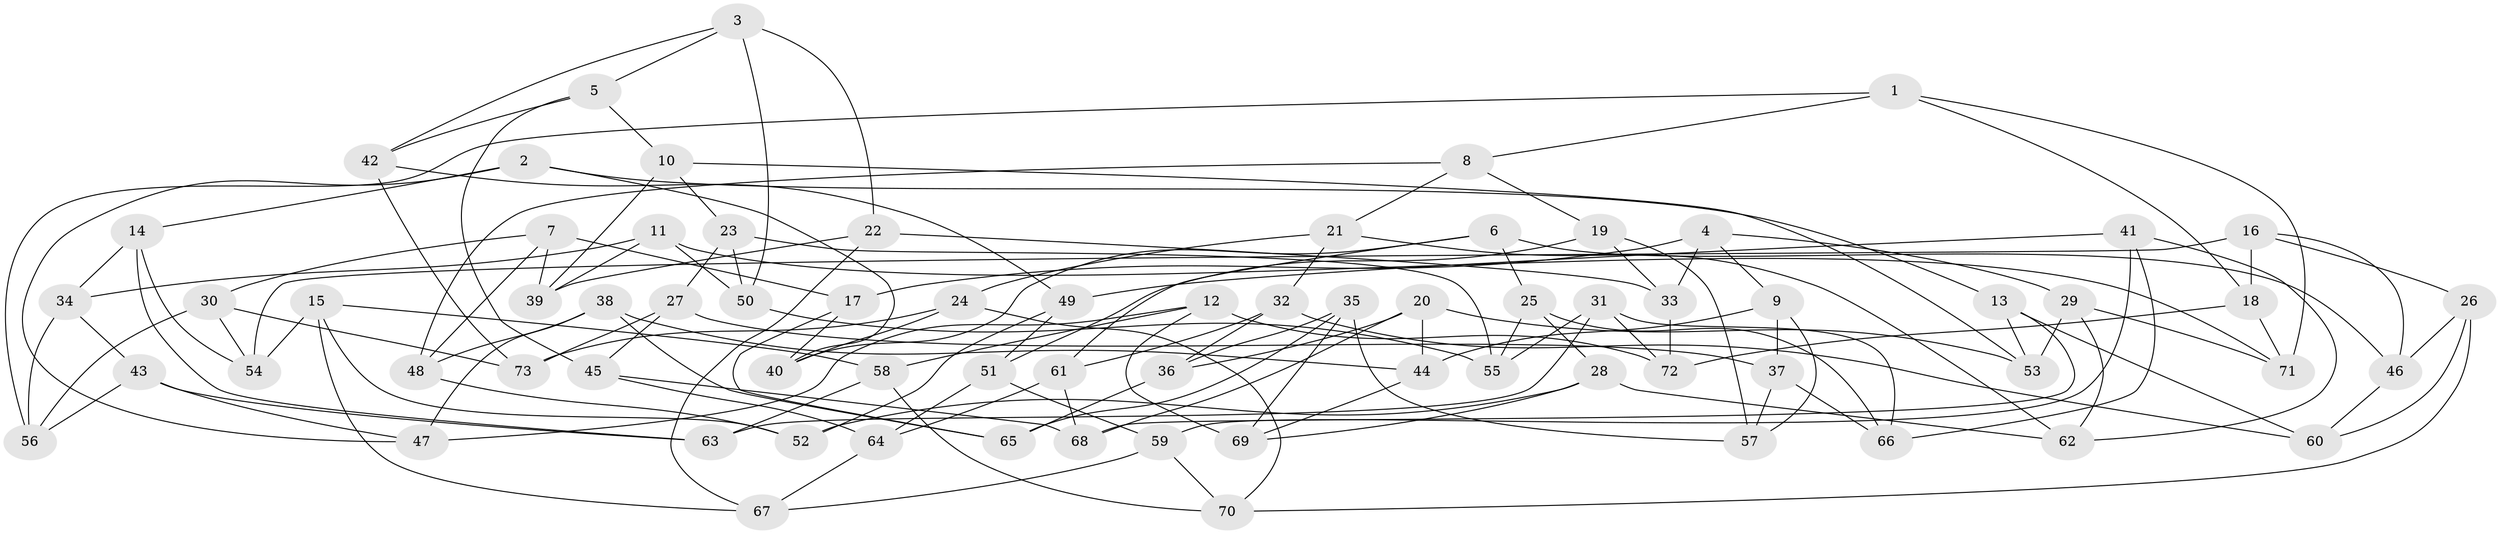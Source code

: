 // coarse degree distribution, {3: 0.2222222222222222, 5: 0.05555555555555555, 4: 0.5555555555555556, 6: 0.08333333333333333, 7: 0.027777777777777776, 10: 0.027777777777777776, 17: 0.027777777777777776}
// Generated by graph-tools (version 1.1) at 2025/02/03/04/25 22:02:42]
// undirected, 73 vertices, 146 edges
graph export_dot {
graph [start="1"]
  node [color=gray90,style=filled];
  1;
  2;
  3;
  4;
  5;
  6;
  7;
  8;
  9;
  10;
  11;
  12;
  13;
  14;
  15;
  16;
  17;
  18;
  19;
  20;
  21;
  22;
  23;
  24;
  25;
  26;
  27;
  28;
  29;
  30;
  31;
  32;
  33;
  34;
  35;
  36;
  37;
  38;
  39;
  40;
  41;
  42;
  43;
  44;
  45;
  46;
  47;
  48;
  49;
  50;
  51;
  52;
  53;
  54;
  55;
  56;
  57;
  58;
  59;
  60;
  61;
  62;
  63;
  64;
  65;
  66;
  67;
  68;
  69;
  70;
  71;
  72;
  73;
  1 -- 8;
  1 -- 18;
  1 -- 71;
  1 -- 56;
  2 -- 40;
  2 -- 47;
  2 -- 13;
  2 -- 14;
  3 -- 22;
  3 -- 5;
  3 -- 50;
  3 -- 42;
  4 -- 33;
  4 -- 17;
  4 -- 29;
  4 -- 9;
  5 -- 10;
  5 -- 45;
  5 -- 42;
  6 -- 40;
  6 -- 46;
  6 -- 61;
  6 -- 25;
  7 -- 17;
  7 -- 30;
  7 -- 39;
  7 -- 48;
  8 -- 21;
  8 -- 19;
  8 -- 48;
  9 -- 44;
  9 -- 37;
  9 -- 57;
  10 -- 53;
  10 -- 23;
  10 -- 39;
  11 -- 50;
  11 -- 39;
  11 -- 34;
  11 -- 71;
  12 -- 47;
  12 -- 69;
  12 -- 72;
  12 -- 58;
  13 -- 60;
  13 -- 68;
  13 -- 53;
  14 -- 63;
  14 -- 54;
  14 -- 34;
  15 -- 54;
  15 -- 67;
  15 -- 58;
  15 -- 52;
  16 -- 54;
  16 -- 18;
  16 -- 46;
  16 -- 26;
  17 -- 40;
  17 -- 65;
  18 -- 72;
  18 -- 71;
  19 -- 57;
  19 -- 51;
  19 -- 33;
  20 -- 68;
  20 -- 36;
  20 -- 44;
  20 -- 53;
  21 -- 24;
  21 -- 62;
  21 -- 32;
  22 -- 33;
  22 -- 39;
  22 -- 67;
  23 -- 27;
  23 -- 50;
  23 -- 55;
  24 -- 70;
  24 -- 40;
  24 -- 73;
  25 -- 28;
  25 -- 66;
  25 -- 55;
  26 -- 46;
  26 -- 70;
  26 -- 60;
  27 -- 37;
  27 -- 45;
  27 -- 73;
  28 -- 62;
  28 -- 52;
  28 -- 69;
  29 -- 53;
  29 -- 71;
  29 -- 62;
  30 -- 54;
  30 -- 73;
  30 -- 56;
  31 -- 55;
  31 -- 63;
  31 -- 72;
  31 -- 66;
  32 -- 60;
  32 -- 36;
  32 -- 61;
  33 -- 72;
  34 -- 56;
  34 -- 43;
  35 -- 69;
  35 -- 57;
  35 -- 65;
  35 -- 36;
  36 -- 65;
  37 -- 57;
  37 -- 66;
  38 -- 47;
  38 -- 65;
  38 -- 48;
  38 -- 44;
  41 -- 66;
  41 -- 59;
  41 -- 62;
  41 -- 49;
  42 -- 73;
  42 -- 49;
  43 -- 47;
  43 -- 63;
  43 -- 56;
  44 -- 69;
  45 -- 68;
  45 -- 64;
  46 -- 60;
  48 -- 52;
  49 -- 51;
  49 -- 52;
  50 -- 55;
  51 -- 64;
  51 -- 59;
  58 -- 70;
  58 -- 63;
  59 -- 67;
  59 -- 70;
  61 -- 64;
  61 -- 68;
  64 -- 67;
}
